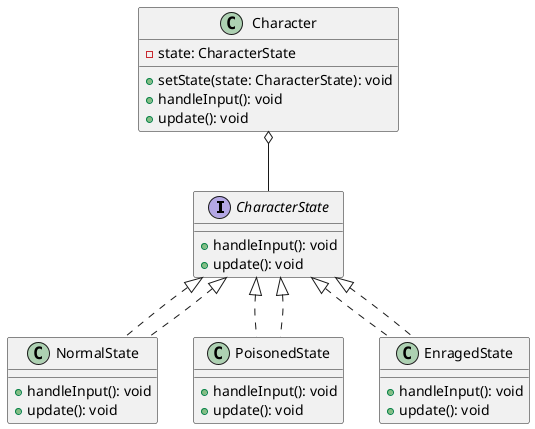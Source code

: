@startuml
hide footbox

interface CharacterState {
    +handleInput(): void
    +update(): void
}

class NormalState implements CharacterState {
    +handleInput(): void
    +update(): void
}

class PoisonedState implements CharacterState {
    +handleInput(): void
    +update(): void
}

class EnragedState implements CharacterState {
    +handleInput(): void
    +update(): void
}

class Character {
    -state: CharacterState
    +setState(state: CharacterState): void
    +handleInput(): void
    +update(): void
}

CharacterState <|.. NormalState
CharacterState <|.. PoisonedState
CharacterState <|.. EnragedState

Character o-- CharacterState

@enduml
